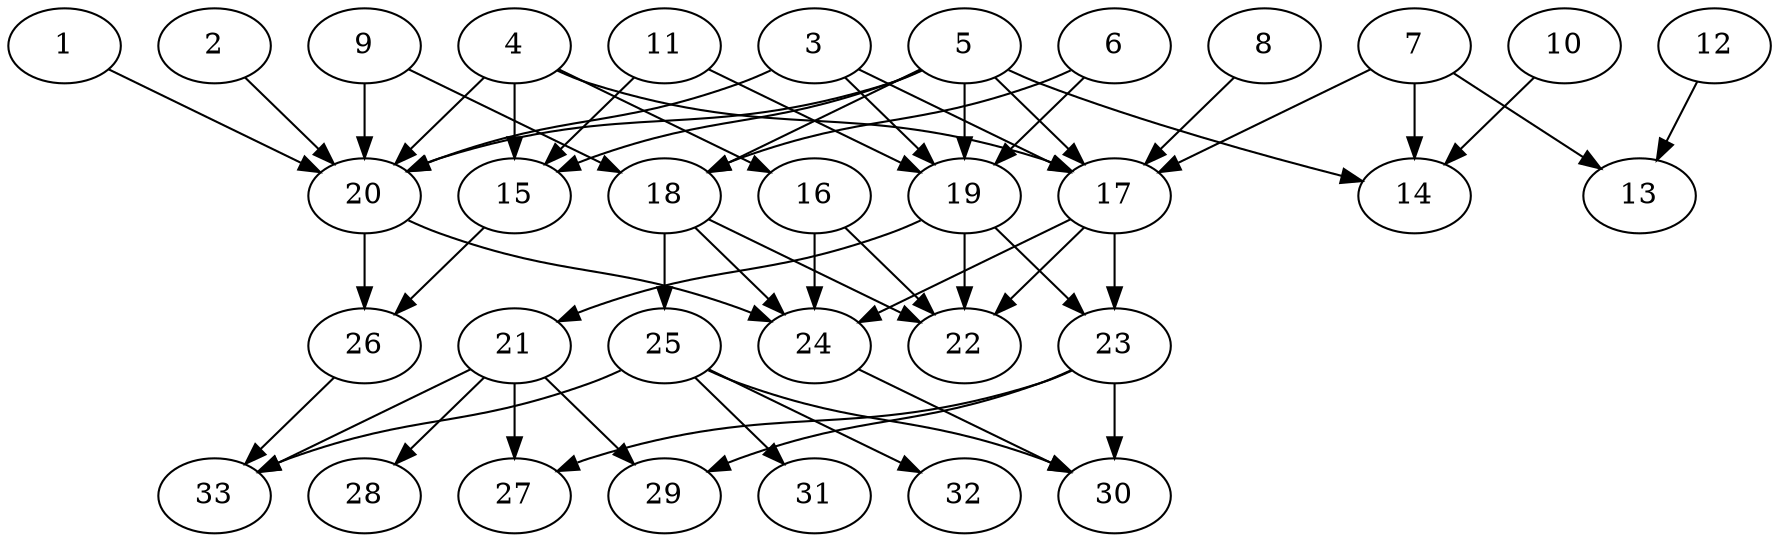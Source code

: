 // DAG (tier=2-normal, mode=compute, n=33, ccr=0.398, fat=0.663, density=0.458, regular=0.565, jump=0.126, mindata=524288, maxdata=8388608)
// DAG automatically generated by daggen at Sun Aug 24 16:33:33 2025
// /home/ermia/Project/Environments/daggen/bin/daggen --dot --ccr 0.398 --fat 0.663 --regular 0.565 --density 0.458 --jump 0.126 --mindata 524288 --maxdata 8388608 -n 33 
digraph G {
  1 [size="3071293291015625", alpha="0.03", expect_size="1535646645507812"]
  1 -> 20 [size ="52428800000000"]
  2 [size="4251818820932332", alpha="0.16", expect_size="2125909410466166"]
  2 -> 20 [size ="118847248007168"]
  3 [size="403785298973628039168", alpha="0.01", expect_size="201892649486814019584"]
  3 -> 17 [size ="437042483822592"]
  3 -> 19 [size ="437042483822592"]
  3 -> 20 [size ="437042483822592"]
  4 [size="4133845160817206", alpha="0.18", expect_size="2066922580408603"]
  4 -> 15 [size ="319241572057088"]
  4 -> 16 [size ="319241572057088"]
  4 -> 17 [size ="319241572057088"]
  4 -> 20 [size ="319241572057088"]
  5 [size="1957457593430249", alpha="0.04", expect_size="978728796715124"]
  5 -> 14 [size ="185383212023808"]
  5 -> 15 [size ="185383212023808"]
  5 -> 17 [size ="185383212023808"]
  5 -> 18 [size ="185383212023808"]
  5 -> 19 [size ="185383212023808"]
  5 -> 20 [size ="185383212023808"]
  6 [size="89091309515071568", alpha="0.06", expect_size="44545654757535784"]
  6 -> 18 [size ="97829833932800"]
  6 -> 19 [size ="97829833932800"]
  7 [size="242283479024615292928", alpha="0.09", expect_size="121141739512307646464"]
  7 -> 13 [size ="310913219428352"]
  7 -> 14 [size ="310913219428352"]
  7 -> 17 [size ="310913219428352"]
  8 [size="12093378640787162", alpha="0.01", expect_size="6046689320393581"]
  8 -> 17 [size ="367625712435200"]
  9 [size="108291065990899264", alpha="0.15", expect_size="54145532995449632"]
  9 -> 18 [size ="84989089677312"]
  9 -> 20 [size ="84989089677312"]
  10 [size="411214673805282639872", alpha="0.15", expect_size="205607336902641319936"]
  10 -> 14 [size ="442387033751552"]
  11 [size="277961245617712576", alpha="0.09", expect_size="138980622808856288"]
  11 -> 15 [size ="303299928522752"]
  11 -> 19 [size ="303299928522752"]
  12 [size="79219751378478384", alpha="0.17", expect_size="39609875689239192"]
  12 -> 13 [size ="69530160201728"]
  13 [size="42239596970192666624", alpha="0.15", expect_size="21119798485096333312"]
  14 [size="7175367929282660", alpha="0.03", expect_size="3587683964641330"]
  15 [size="3269356326098965", alpha="0.04", expect_size="1634678163049482"]
  15 -> 26 [size ="104233697280000"]
  16 [size="594763241258523648", alpha="0.04", expect_size="297381620629261824"]
  16 -> 22 [size ="426450826035200"]
  16 -> 24 [size ="426450826035200"]
  17 [size="546070699977283968", alpha="0.13", expect_size="273035349988641984"]
  17 -> 22 [size ="359892254720000"]
  17 -> 23 [size ="359892254720000"]
  17 -> 24 [size ="359892254720000"]
  18 [size="165068729657361170432", alpha="0.07", expect_size="82534364828680585216"]
  18 -> 22 [size ="240731650260992"]
  18 -> 24 [size ="240731650260992"]
  18 -> 25 [size ="240731650260992"]
  19 [size="265937021984309248000", alpha="0.01", expect_size="132968510992154624000"]
  19 -> 21 [size ="330833277747200"]
  19 -> 22 [size ="330833277747200"]
  19 -> 23 [size ="330833277747200"]
  20 [size="108377414192578166784", alpha="0.18", expect_size="54188707096289083392"]
  20 -> 24 [size ="181851062796288"]
  20 -> 26 [size ="181851062796288"]
  21 [size="5535798560018723", alpha="0.15", expect_size="2767899280009361"]
  21 -> 27 [size ="87138586591232"]
  21 -> 28 [size ="87138586591232"]
  21 -> 29 [size ="87138586591232"]
  21 -> 33 [size ="87138586591232"]
  22 [size="1114565798087101952", alpha="0.07", expect_size="557282899043550976"]
  23 [size="618540225836544", alpha="0.20", expect_size="309270112918272"]
  23 -> 27 [size ="16630113370112"]
  23 -> 29 [size ="16630113370112"]
  23 -> 30 [size ="16630113370112"]
  24 [size="25020572794465504", alpha="0.14", expect_size="12510286397232752"]
  24 -> 30 [size ="486185004695552"]
  25 [size="32310667312379852", alpha="0.17", expect_size="16155333656189926"]
  25 -> 30 [size ="43722171482112"]
  25 -> 31 [size ="43722171482112"]
  25 -> 32 [size ="43722171482112"]
  25 -> 33 [size ="43722171482112"]
  26 [size="15255980043880120", alpha="0.09", expect_size="7627990021940060"]
  26 -> 33 [size ="290919618183168"]
  27 [size="162585382473433088", alpha="0.11", expect_size="81292691236716544"]
  28 [size="38530926459732992", alpha="0.11", expect_size="19265463229866496"]
  29 [size="76409050313776976", alpha="0.07", expect_size="38204525156888488"]
  30 [size="359756168597151040", alpha="0.19", expect_size="179878084298575520"]
  31 [size="6985648198157069", alpha="0.13", expect_size="3492824099078534"]
  32 [size="59850634407057", alpha="0.05", expect_size="29925317203528"]
  33 [size="2965992005245788", alpha="0.20", expect_size="1482996002622894"]
}